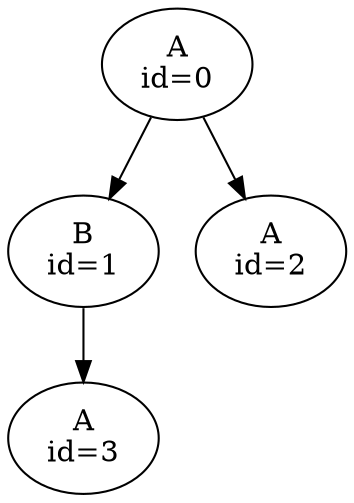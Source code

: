 digraph G {
0[label="A\nid=0"];
1[label="B\nid=1"];
2[label="A\nid=2"];
3[label="A\nid=3"];
0->1 ;
0->2 ;
1->3 ;
}
